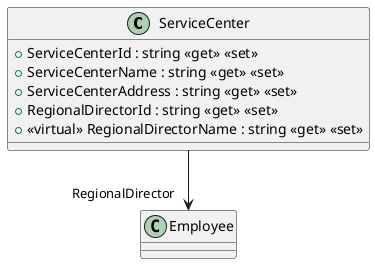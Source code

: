 @startuml
class ServiceCenter {
    + ServiceCenterId : string <<get>> <<set>>
    + ServiceCenterName : string <<get>> <<set>>
    + ServiceCenterAddress : string <<get>> <<set>>
    + RegionalDirectorId : string <<get>> <<set>>
    + <<virtual>> RegionalDirectorName : string <<get>> <<set>>
}
ServiceCenter --> "RegionalDirector" Employee
@enduml
